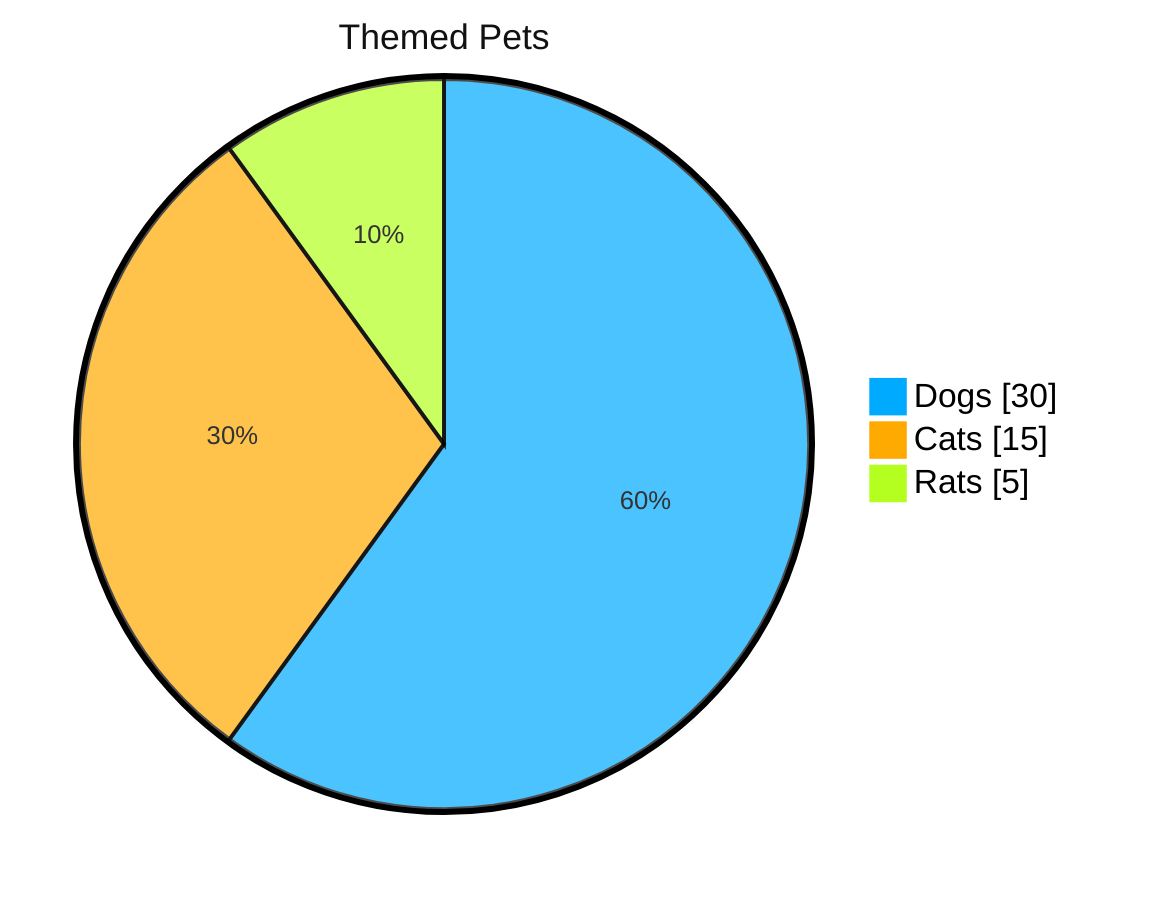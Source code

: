 ---
config:
  pie:
    textPosition: 0.58
  themeVariables:
    pieOuterStrokeWidth: "3px"
    pieSectionTextColor: "#333333"
    pieTitleTextColor: "#111111"
    pieSectionTextSize: "13px"
    pieTitleTextSize: "18px"
    pie1: "#00AAFF"
    pie2: "#FFAA00"
---
pie showData
  title Themed Pets
  "Dogs" : 30
  "Cats" : 15
  "Rats" : 5